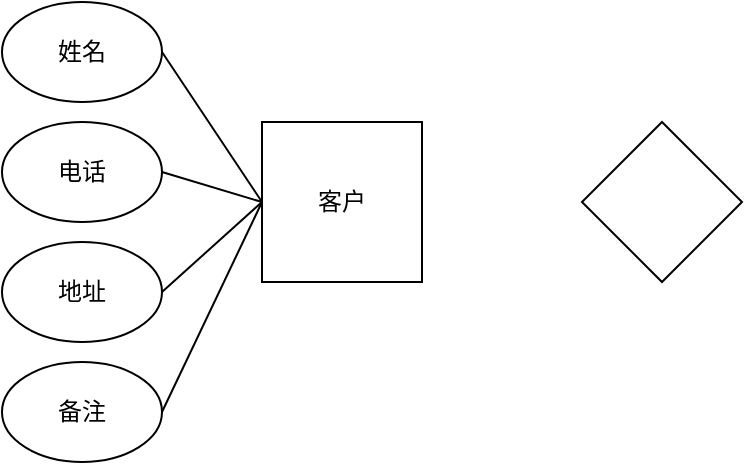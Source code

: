 <mxfile version="13.10.9" type="github">
  <diagram id="Z3qnRLCbTWZBspmnGukp" name="Page-1">
    <mxGraphModel dx="1038" dy="548" grid="1" gridSize="10" guides="1" tooltips="1" connect="1" arrows="1" fold="1" page="1" pageScale="1" pageWidth="827" pageHeight="1169" math="0" shadow="0">
      <root>
        <mxCell id="0" />
        <mxCell id="1" parent="0" />
        <mxCell id="qGPzBqT6a5XUFYiETim9-1" value="客户" style="whiteSpace=wrap;html=1;aspect=fixed;" vertex="1" parent="1">
          <mxGeometry x="160" y="170" width="80" height="80" as="geometry" />
        </mxCell>
        <mxCell id="qGPzBqT6a5XUFYiETim9-6" style="rounded=0;orthogonalLoop=1;jettySize=auto;html=1;exitX=1;exitY=0.5;exitDx=0;exitDy=0;entryX=0;entryY=0.5;entryDx=0;entryDy=0;endArrow=none;endFill=0;" edge="1" parent="1" source="qGPzBqT6a5XUFYiETim9-2" target="qGPzBqT6a5XUFYiETim9-1">
          <mxGeometry relative="1" as="geometry" />
        </mxCell>
        <mxCell id="qGPzBqT6a5XUFYiETim9-2" value="姓名" style="ellipse;whiteSpace=wrap;html=1;" vertex="1" parent="1">
          <mxGeometry x="30" y="110" width="80" height="50" as="geometry" />
        </mxCell>
        <mxCell id="qGPzBqT6a5XUFYiETim9-7" style="edgeStyle=none;rounded=0;orthogonalLoop=1;jettySize=auto;html=1;exitX=1;exitY=0.5;exitDx=0;exitDy=0;entryX=0;entryY=0.5;entryDx=0;entryDy=0;startArrow=none;startFill=0;endArrow=none;endFill=0;" edge="1" parent="1" source="qGPzBqT6a5XUFYiETim9-3" target="qGPzBqT6a5XUFYiETim9-1">
          <mxGeometry relative="1" as="geometry" />
        </mxCell>
        <mxCell id="qGPzBqT6a5XUFYiETim9-3" value="电话" style="ellipse;whiteSpace=wrap;html=1;" vertex="1" parent="1">
          <mxGeometry x="30" y="170" width="80" height="50" as="geometry" />
        </mxCell>
        <mxCell id="qGPzBqT6a5XUFYiETim9-8" style="edgeStyle=none;rounded=0;orthogonalLoop=1;jettySize=auto;html=1;exitX=1;exitY=0.5;exitDx=0;exitDy=0;entryX=0;entryY=0.5;entryDx=0;entryDy=0;startArrow=none;startFill=0;endArrow=none;endFill=0;" edge="1" parent="1" source="qGPzBqT6a5XUFYiETim9-4" target="qGPzBqT6a5XUFYiETim9-1">
          <mxGeometry relative="1" as="geometry" />
        </mxCell>
        <mxCell id="qGPzBqT6a5XUFYiETim9-4" value="地址" style="ellipse;whiteSpace=wrap;html=1;" vertex="1" parent="1">
          <mxGeometry x="30" y="230" width="80" height="50" as="geometry" />
        </mxCell>
        <mxCell id="qGPzBqT6a5XUFYiETim9-9" style="edgeStyle=none;rounded=0;orthogonalLoop=1;jettySize=auto;html=1;exitX=1;exitY=0.5;exitDx=0;exitDy=0;startArrow=none;startFill=0;endArrow=none;endFill=0;" edge="1" parent="1" source="qGPzBqT6a5XUFYiETim9-5">
          <mxGeometry relative="1" as="geometry">
            <mxPoint x="160" y="210" as="targetPoint" />
          </mxGeometry>
        </mxCell>
        <mxCell id="qGPzBqT6a5XUFYiETim9-5" value="备注" style="ellipse;whiteSpace=wrap;html=1;" vertex="1" parent="1">
          <mxGeometry x="30" y="290" width="80" height="50" as="geometry" />
        </mxCell>
        <mxCell id="qGPzBqT6a5XUFYiETim9-10" value="" style="rhombus;whiteSpace=wrap;html=1;" vertex="1" parent="1">
          <mxGeometry x="320" y="170" width="80" height="80" as="geometry" />
        </mxCell>
      </root>
    </mxGraphModel>
  </diagram>
</mxfile>
